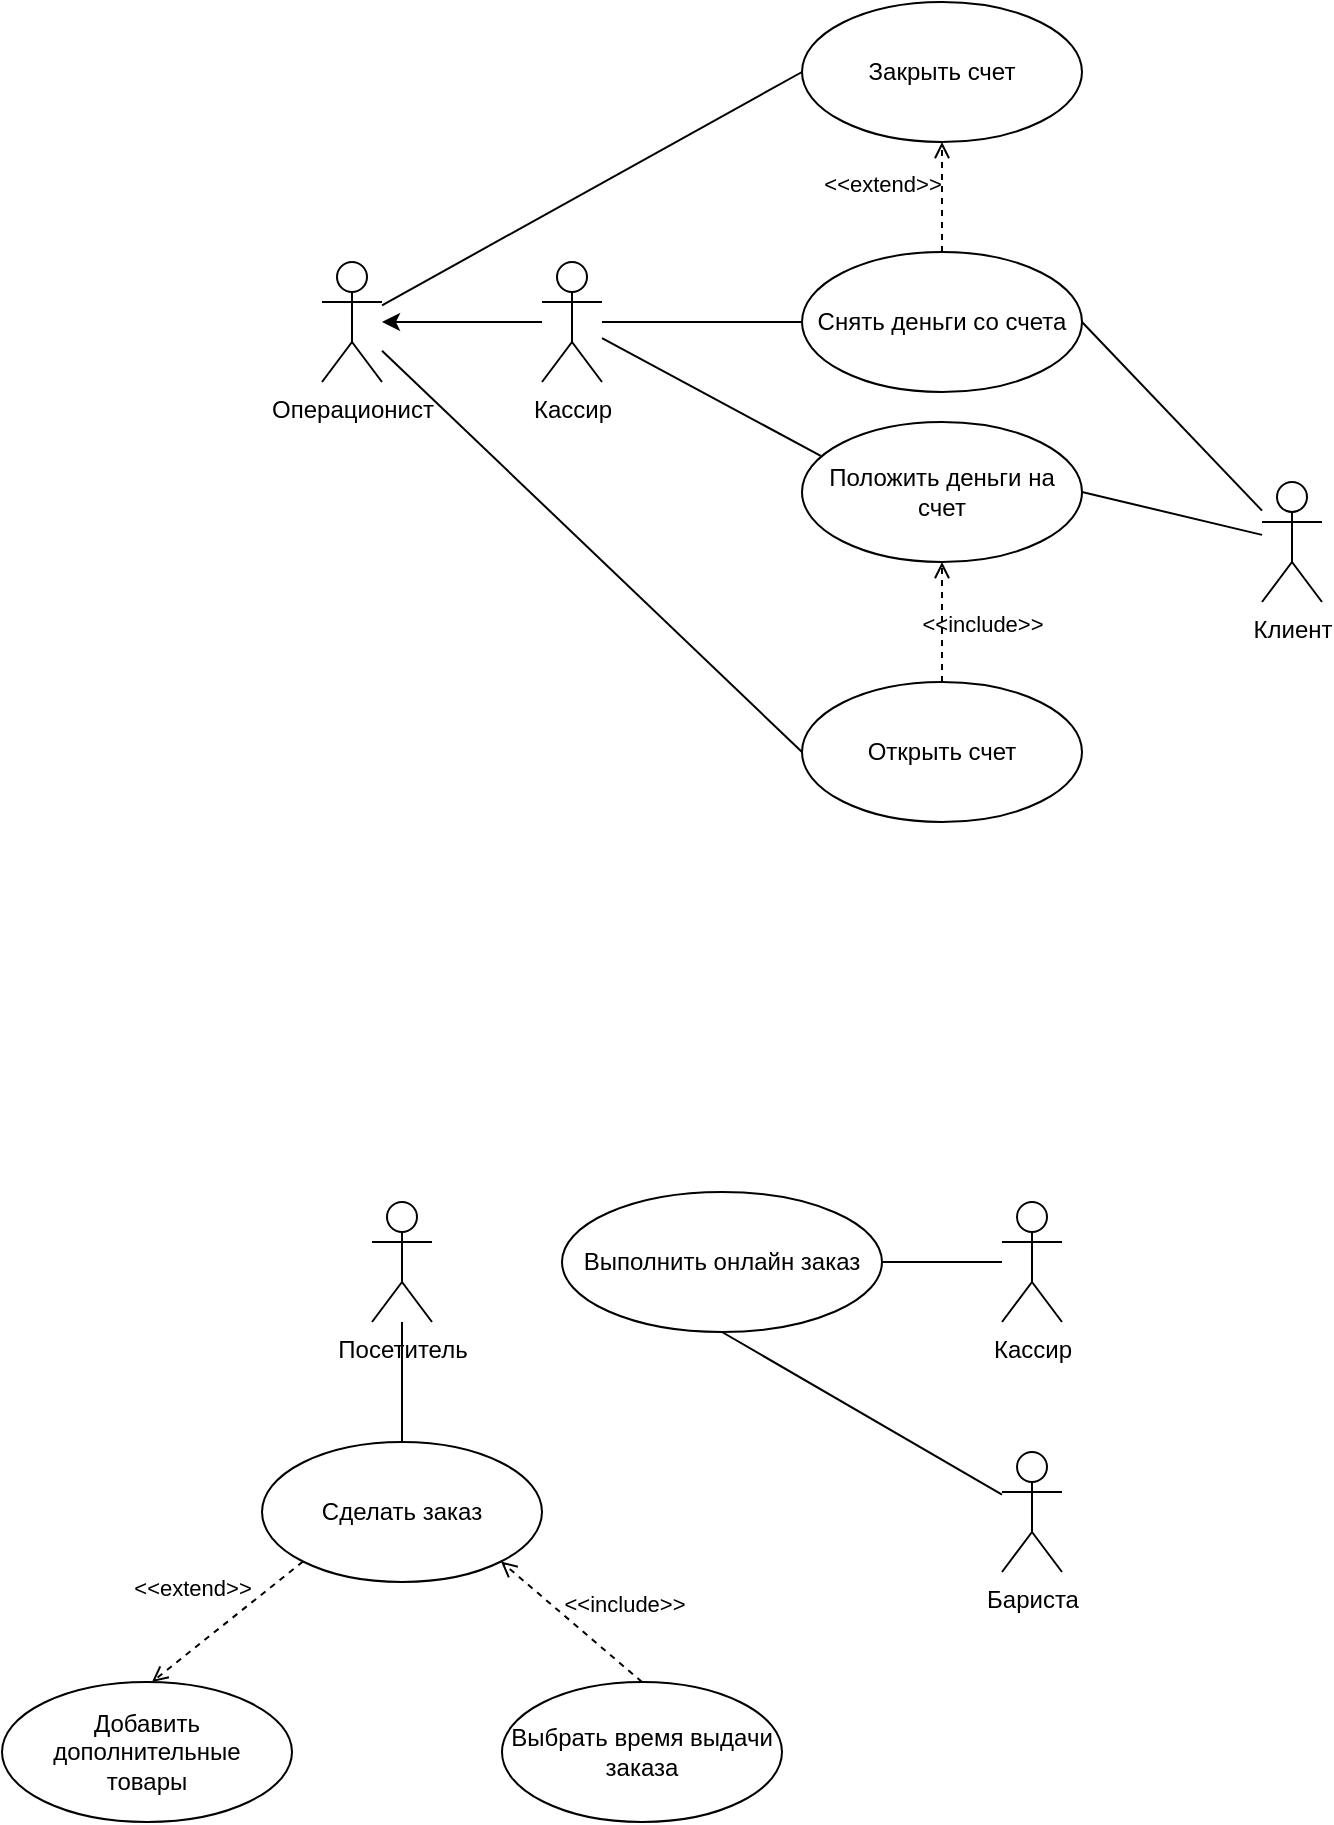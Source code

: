 <mxfile version="26.1.1">
  <diagram name="Страница — 1" id="g2PvD3-NV8LtlF_c9lBG">
    <mxGraphModel dx="890" dy="964" grid="1" gridSize="10" guides="1" tooltips="1" connect="1" arrows="1" fold="1" page="1" pageScale="1" pageWidth="827" pageHeight="1169" math="0" shadow="0">
      <root>
        <mxCell id="0" />
        <mxCell id="1" parent="0" />
        <mxCell id="E3kmAj0gttxFbAQWqcGt-1" value="Клиент" style="shape=umlActor;verticalLabelPosition=bottom;verticalAlign=top;html=1;" vertex="1" parent="1">
          <mxGeometry x="650" y="320" width="30" height="60" as="geometry" />
        </mxCell>
        <mxCell id="E3kmAj0gttxFbAQWqcGt-2" value="Операционист" style="shape=umlActor;verticalLabelPosition=bottom;verticalAlign=top;html=1;" vertex="1" parent="1">
          <mxGeometry x="180" y="210" width="30" height="60" as="geometry" />
        </mxCell>
        <mxCell id="E3kmAj0gttxFbAQWqcGt-3" value="Кассир" style="shape=umlActor;verticalLabelPosition=bottom;verticalAlign=top;html=1;" vertex="1" parent="1">
          <mxGeometry x="290" y="210" width="30" height="60" as="geometry" />
        </mxCell>
        <mxCell id="E3kmAj0gttxFbAQWqcGt-10" value="Открыть счет" style="ellipse;whiteSpace=wrap;html=1;" vertex="1" parent="1">
          <mxGeometry x="420" y="420" width="140" height="70" as="geometry" />
        </mxCell>
        <mxCell id="E3kmAj0gttxFbAQWqcGt-16" value="Закрыть счет" style="ellipse;whiteSpace=wrap;html=1;" vertex="1" parent="1">
          <mxGeometry x="420" y="80" width="140" height="70" as="geometry" />
        </mxCell>
        <mxCell id="E3kmAj0gttxFbAQWqcGt-20" value="Положить деньги на счет" style="ellipse;whiteSpace=wrap;html=1;" vertex="1" parent="1">
          <mxGeometry x="420" y="290" width="140" height="70" as="geometry" />
        </mxCell>
        <mxCell id="E3kmAj0gttxFbAQWqcGt-21" value="Снять деньги со счета" style="ellipse;whiteSpace=wrap;html=1;" vertex="1" parent="1">
          <mxGeometry x="420" y="205" width="140" height="70" as="geometry" />
        </mxCell>
        <mxCell id="E3kmAj0gttxFbAQWqcGt-30" value="" style="endArrow=none;html=1;rounded=0;exitX=0.067;exitY=0.242;exitDx=0;exitDy=0;exitPerimeter=0;" edge="1" parent="1" source="E3kmAj0gttxFbAQWqcGt-20" target="E3kmAj0gttxFbAQWqcGt-3">
          <mxGeometry width="50" height="50" relative="1" as="geometry">
            <mxPoint x="440" y="435" as="sourcePoint" />
            <mxPoint x="350" y="546" as="targetPoint" />
          </mxGeometry>
        </mxCell>
        <mxCell id="E3kmAj0gttxFbAQWqcGt-33" value="" style="endArrow=classic;html=1;rounded=0;" edge="1" parent="1" source="E3kmAj0gttxFbAQWqcGt-3" target="E3kmAj0gttxFbAQWqcGt-2">
          <mxGeometry width="50" height="50" relative="1" as="geometry">
            <mxPoint x="340" y="380" as="sourcePoint" />
            <mxPoint x="390" y="330" as="targetPoint" />
          </mxGeometry>
        </mxCell>
        <mxCell id="E3kmAj0gttxFbAQWqcGt-34" value="" style="endArrow=none;html=1;rounded=0;" edge="1" parent="1" source="E3kmAj0gttxFbAQWqcGt-21" target="E3kmAj0gttxFbAQWqcGt-3">
          <mxGeometry width="50" height="50" relative="1" as="geometry">
            <mxPoint x="460" y="491" as="sourcePoint" />
            <mxPoint x="350" y="240" as="targetPoint" />
          </mxGeometry>
        </mxCell>
        <mxCell id="E3kmAj0gttxFbAQWqcGt-35" value="" style="endArrow=none;html=1;rounded=0;entryX=1;entryY=0.5;entryDx=0;entryDy=0;" edge="1" parent="1" source="E3kmAj0gttxFbAQWqcGt-1" target="E3kmAj0gttxFbAQWqcGt-21">
          <mxGeometry width="50" height="50" relative="1" as="geometry">
            <mxPoint x="480" y="380" as="sourcePoint" />
            <mxPoint x="530" y="330" as="targetPoint" />
          </mxGeometry>
        </mxCell>
        <mxCell id="E3kmAj0gttxFbAQWqcGt-36" value="" style="endArrow=none;html=1;rounded=0;entryX=1;entryY=0.5;entryDx=0;entryDy=0;" edge="1" parent="1" source="E3kmAj0gttxFbAQWqcGt-1" target="E3kmAj0gttxFbAQWqcGt-20">
          <mxGeometry width="50" height="50" relative="1" as="geometry">
            <mxPoint x="660" y="344" as="sourcePoint" />
            <mxPoint x="570" y="250" as="targetPoint" />
          </mxGeometry>
        </mxCell>
        <mxCell id="E3kmAj0gttxFbAQWqcGt-37" value="&amp;lt;&amp;lt;extend&amp;gt;&amp;gt;" style="html=1;verticalAlign=bottom;labelBackgroundColor=none;endArrow=open;endFill=0;dashed=1;rounded=0;entryX=0.5;entryY=1;entryDx=0;entryDy=0;exitX=0.5;exitY=0;exitDx=0;exitDy=0;" edge="1" parent="1" source="E3kmAj0gttxFbAQWqcGt-21" target="E3kmAj0gttxFbAQWqcGt-16">
          <mxGeometry x="-0.091" y="30" width="160" relative="1" as="geometry">
            <mxPoint x="420" y="350" as="sourcePoint" />
            <mxPoint x="580" y="350" as="targetPoint" />
            <mxPoint as="offset" />
          </mxGeometry>
        </mxCell>
        <mxCell id="E3kmAj0gttxFbAQWqcGt-38" value="&amp;lt;&amp;lt;include&amp;gt;&amp;gt;" style="html=1;verticalAlign=bottom;labelBackgroundColor=none;endArrow=open;endFill=0;dashed=1;rounded=0;exitX=0.5;exitY=0;exitDx=0;exitDy=0;" edge="1" parent="1" source="E3kmAj0gttxFbAQWqcGt-10" target="E3kmAj0gttxFbAQWqcGt-20">
          <mxGeometry x="-0.333" y="-20" width="160" relative="1" as="geometry">
            <mxPoint x="420" y="350" as="sourcePoint" />
            <mxPoint x="580" y="350" as="targetPoint" />
            <mxPoint as="offset" />
          </mxGeometry>
        </mxCell>
        <mxCell id="E3kmAj0gttxFbAQWqcGt-39" value="" style="endArrow=none;html=1;rounded=0;entryX=0;entryY=0.5;entryDx=0;entryDy=0;" edge="1" parent="1" source="E3kmAj0gttxFbAQWqcGt-2" target="E3kmAj0gttxFbAQWqcGt-10">
          <mxGeometry width="50" height="50" relative="1" as="geometry">
            <mxPoint x="480" y="380" as="sourcePoint" />
            <mxPoint x="530" y="330" as="targetPoint" />
          </mxGeometry>
        </mxCell>
        <mxCell id="E3kmAj0gttxFbAQWqcGt-40" value="" style="endArrow=none;html=1;rounded=0;entryX=0;entryY=0.5;entryDx=0;entryDy=0;" edge="1" parent="1" source="E3kmAj0gttxFbAQWqcGt-2" target="E3kmAj0gttxFbAQWqcGt-16">
          <mxGeometry width="50" height="50" relative="1" as="geometry">
            <mxPoint x="330" y="426" as="sourcePoint" />
            <mxPoint x="430" y="465" as="targetPoint" />
          </mxGeometry>
        </mxCell>
        <mxCell id="E3kmAj0gttxFbAQWqcGt-41" value="Посетитель" style="shape=umlActor;verticalLabelPosition=bottom;verticalAlign=top;html=1;" vertex="1" parent="1">
          <mxGeometry x="205" y="680" width="30" height="60" as="geometry" />
        </mxCell>
        <mxCell id="E3kmAj0gttxFbAQWqcGt-42" value="Кассир" style="shape=umlActor;verticalLabelPosition=bottom;verticalAlign=top;html=1;" vertex="1" parent="1">
          <mxGeometry x="520" y="680" width="30" height="60" as="geometry" />
        </mxCell>
        <mxCell id="E3kmAj0gttxFbAQWqcGt-43" value="Бариста" style="shape=umlActor;verticalLabelPosition=bottom;verticalAlign=top;html=1;" vertex="1" parent="1">
          <mxGeometry x="520" y="805" width="30" height="60" as="geometry" />
        </mxCell>
        <mxCell id="E3kmAj0gttxFbAQWqcGt-44" value="Сделать заказ" style="ellipse;whiteSpace=wrap;html=1;" vertex="1" parent="1">
          <mxGeometry x="150" y="800" width="140" height="70" as="geometry" />
        </mxCell>
        <mxCell id="E3kmAj0gttxFbAQWqcGt-45" value="" style="endArrow=none;html=1;rounded=0;" edge="1" parent="1" source="E3kmAj0gttxFbAQWqcGt-44" target="E3kmAj0gttxFbAQWqcGt-41">
          <mxGeometry width="50" height="50" relative="1" as="geometry">
            <mxPoint x="475" y="960" as="sourcePoint" />
            <mxPoint x="525" y="910" as="targetPoint" />
          </mxGeometry>
        </mxCell>
        <mxCell id="E3kmAj0gttxFbAQWqcGt-46" value="Добавить дополнительные&lt;div&gt;товары&lt;/div&gt;" style="ellipse;whiteSpace=wrap;html=1;" vertex="1" parent="1">
          <mxGeometry x="20" y="920" width="145" height="70" as="geometry" />
        </mxCell>
        <mxCell id="E3kmAj0gttxFbAQWqcGt-47" value="&amp;lt;&amp;lt;extend&amp;gt;&amp;gt;" style="html=1;verticalAlign=bottom;labelBackgroundColor=none;endArrow=open;endFill=0;dashed=1;rounded=0;entryX=0.517;entryY=0;entryDx=0;entryDy=0;exitX=0;exitY=1;exitDx=0;exitDy=0;entryPerimeter=0;" edge="1" parent="1" source="E3kmAj0gttxFbAQWqcGt-44" target="E3kmAj0gttxFbAQWqcGt-46">
          <mxGeometry x="0.195" y="-17" width="160" relative="1" as="geometry">
            <mxPoint x="425" y="930" as="sourcePoint" />
            <mxPoint x="585" y="930" as="targetPoint" />
            <mxPoint as="offset" />
          </mxGeometry>
        </mxCell>
        <mxCell id="E3kmAj0gttxFbAQWqcGt-48" value="&amp;lt;&amp;lt;include&amp;gt;&amp;gt;" style="html=1;verticalAlign=bottom;labelBackgroundColor=none;endArrow=open;endFill=0;dashed=1;rounded=0;exitX=0.5;exitY=0;exitDx=0;exitDy=0;entryX=1;entryY=1;entryDx=0;entryDy=0;" edge="1" parent="1" source="E3kmAj0gttxFbAQWqcGt-49" target="E3kmAj0gttxFbAQWqcGt-44">
          <mxGeometry x="-0.416" y="-16" width="160" relative="1" as="geometry">
            <mxPoint x="425" y="930" as="sourcePoint" />
            <mxPoint x="585" y="930" as="targetPoint" />
            <mxPoint x="1" as="offset" />
          </mxGeometry>
        </mxCell>
        <mxCell id="E3kmAj0gttxFbAQWqcGt-49" value="Выбрать время выдачи заказа" style="ellipse;whiteSpace=wrap;html=1;" vertex="1" parent="1">
          <mxGeometry x="270" y="920" width="140" height="70" as="geometry" />
        </mxCell>
        <mxCell id="E3kmAj0gttxFbAQWqcGt-50" value="Выполнить онлайн заказ" style="ellipse;whiteSpace=wrap;html=1;" vertex="1" parent="1">
          <mxGeometry x="300" y="675" width="160" height="70" as="geometry" />
        </mxCell>
        <mxCell id="E3kmAj0gttxFbAQWqcGt-51" value="" style="endArrow=none;html=1;rounded=0;exitX=1;exitY=0.5;exitDx=0;exitDy=0;" edge="1" parent="1" source="E3kmAj0gttxFbAQWqcGt-50" target="E3kmAj0gttxFbAQWqcGt-42">
          <mxGeometry width="50" height="50" relative="1" as="geometry">
            <mxPoint x="240" y="960" as="sourcePoint" />
            <mxPoint x="290" y="910" as="targetPoint" />
          </mxGeometry>
        </mxCell>
        <mxCell id="E3kmAj0gttxFbAQWqcGt-52" value="" style="endArrow=none;html=1;rounded=0;exitX=0.5;exitY=1;exitDx=0;exitDy=0;" edge="1" parent="1" source="E3kmAj0gttxFbAQWqcGt-50" target="E3kmAj0gttxFbAQWqcGt-43">
          <mxGeometry width="50" height="50" relative="1" as="geometry">
            <mxPoint x="470" y="720" as="sourcePoint" />
            <mxPoint x="530" y="720" as="targetPoint" />
          </mxGeometry>
        </mxCell>
      </root>
    </mxGraphModel>
  </diagram>
</mxfile>
